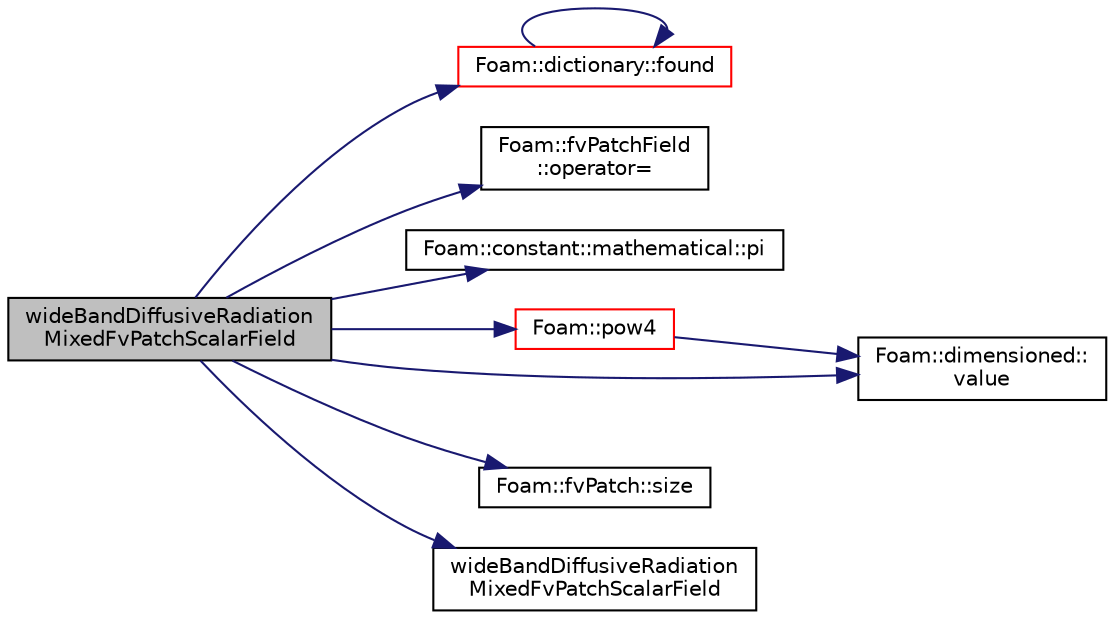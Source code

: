 digraph "wideBandDiffusiveRadiationMixedFvPatchScalarField"
{
  bgcolor="transparent";
  edge [fontname="Helvetica",fontsize="10",labelfontname="Helvetica",labelfontsize="10"];
  node [fontname="Helvetica",fontsize="10",shape=record];
  rankdir="LR";
  Node4 [label="wideBandDiffusiveRadiation\lMixedFvPatchScalarField",height=0.2,width=0.4,color="black", fillcolor="grey75", style="filled", fontcolor="black"];
  Node4 -> Node5 [color="midnightblue",fontsize="10",style="solid",fontname="Helvetica"];
  Node5 [label="Foam::dictionary::found",height=0.2,width=0.4,color="red",URL="$a27129.html#adcd3d5d43253006ef145e56b43025d28",tooltip="Search dictionary for given keyword. "];
  Node5 -> Node5 [color="midnightblue",fontsize="10",style="solid",fontname="Helvetica"];
  Node4 -> Node7 [color="midnightblue",fontsize="10",style="solid",fontname="Helvetica"];
  Node7 [label="Foam::fvPatchField\l::operator=",height=0.2,width=0.4,color="black",URL="$a23169.html#a6a896c9a07142ef7985d976d61181176"];
  Node4 -> Node8 [color="midnightblue",fontsize="10",style="solid",fontname="Helvetica"];
  Node8 [label="Foam::constant::mathematical::pi",height=0.2,width=0.4,color="black",URL="$a21892.html#a731b8788a4c01586c35266c7ca4fed04"];
  Node4 -> Node9 [color="midnightblue",fontsize="10",style="solid",fontname="Helvetica"];
  Node9 [label="Foam::pow4",height=0.2,width=0.4,color="red",URL="$a21851.html#aa0ae321d4861170e35fbb938636a4f40"];
  Node9 -> Node12 [color="midnightblue",fontsize="10",style="solid",fontname="Helvetica"];
  Node12 [label="Foam::dimensioned::\lvalue",height=0.2,width=0.4,color="black",URL="$a27473.html#a7948200a26c85fc3a83ffa510a91d668",tooltip="Return const reference to value. "];
  Node4 -> Node13 [color="midnightblue",fontsize="10",style="solid",fontname="Helvetica"];
  Node13 [label="Foam::fvPatch::size",height=0.2,width=0.4,color="black",URL="$a23693.html#a03bc1200aac252c4d3e18657d700b71c",tooltip="Return size. "];
  Node4 -> Node12 [color="midnightblue",fontsize="10",style="solid",fontname="Helvetica"];
  Node4 -> Node14 [color="midnightblue",fontsize="10",style="solid",fontname="Helvetica"];
  Node14 [label="wideBandDiffusiveRadiation\lMixedFvPatchScalarField",height=0.2,width=0.4,color="black",URL="$a31345.html#a15924e102169246e883dc6fae12b77af",tooltip="Construct from patch and internal field. "];
}
